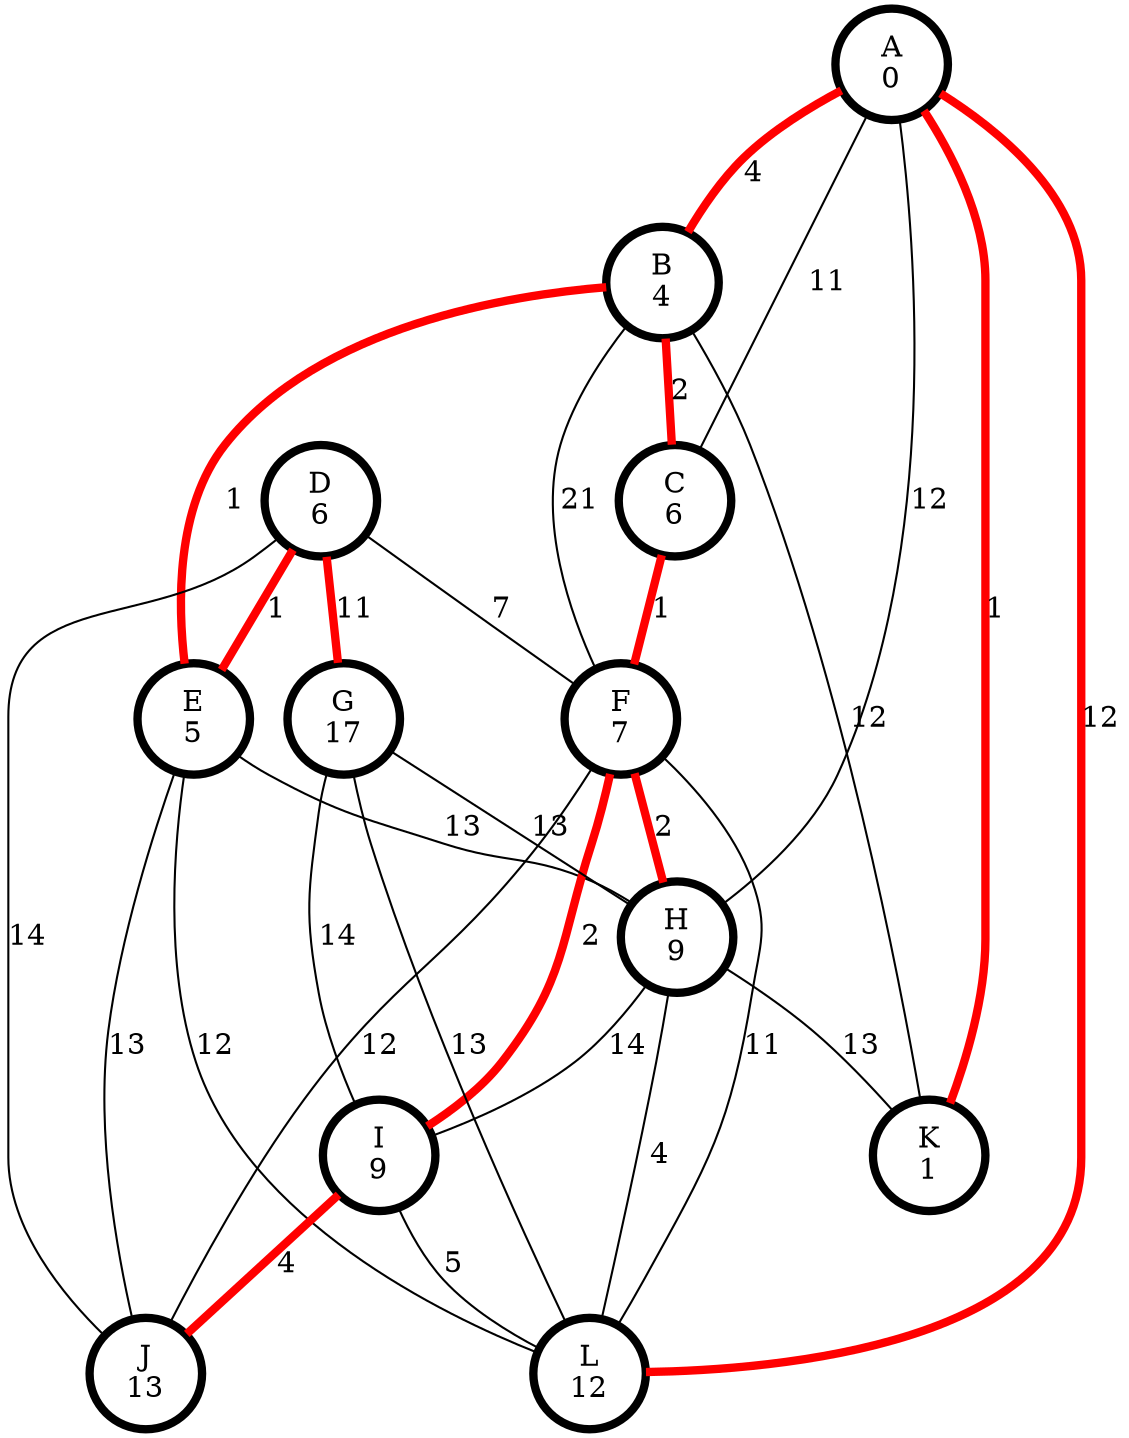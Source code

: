 graph
{
A [label="A\n0" penwidth=4];
B [label="B\n4" penwidth=4];
C [label="C\n6" penwidth=4];
D [label="D\n6" penwidth=4];
E [label="E\n5" penwidth=4];
F [label="F\n7" penwidth=4];
G [label="G\n17" penwidth=4];
H [label="H\n9" penwidth=4];
I [label="I\n9" penwidth=4];
J [label="J\n13" penwidth=4];
K [label="K\n1" penwidth=4];
L [label="L\n12" penwidth=4];
A -- H [label=12]
A -- K [label=1 penwidth=4 color=red]
A -- B [label=4 penwidth=4 color=red]
A -- C [label=11]
A -- L [label=12 penwidth=4 color=red]
B -- F [label=21]
B -- E [label=1 penwidth=4 color=red]
B -- C [label=2 penwidth=4 color=red]
B -- K [label=12]
C -- F [label=1 penwidth=4 color=red]
D -- J [label=14]
D -- E [label=1 penwidth=4 color=red]
D -- F [label=7]
D -- G [label=11 penwidth=4 color=red]
E -- H [label=13]
E -- L [label=12]
E -- J [label=13]
F -- H [label=2 penwidth=4 color=red]
F -- I [label=2 penwidth=4 color=red]
F -- L [label=11]
F -- J [label=12]
G -- I [label=14]
G -- L [label=13]
G -- H [label=13]
H -- I [label=14]
H -- L [label=4]
H -- K [label=13]
I -- J [label=4 penwidth=4 color=red]
I -- L [label=5]
}
